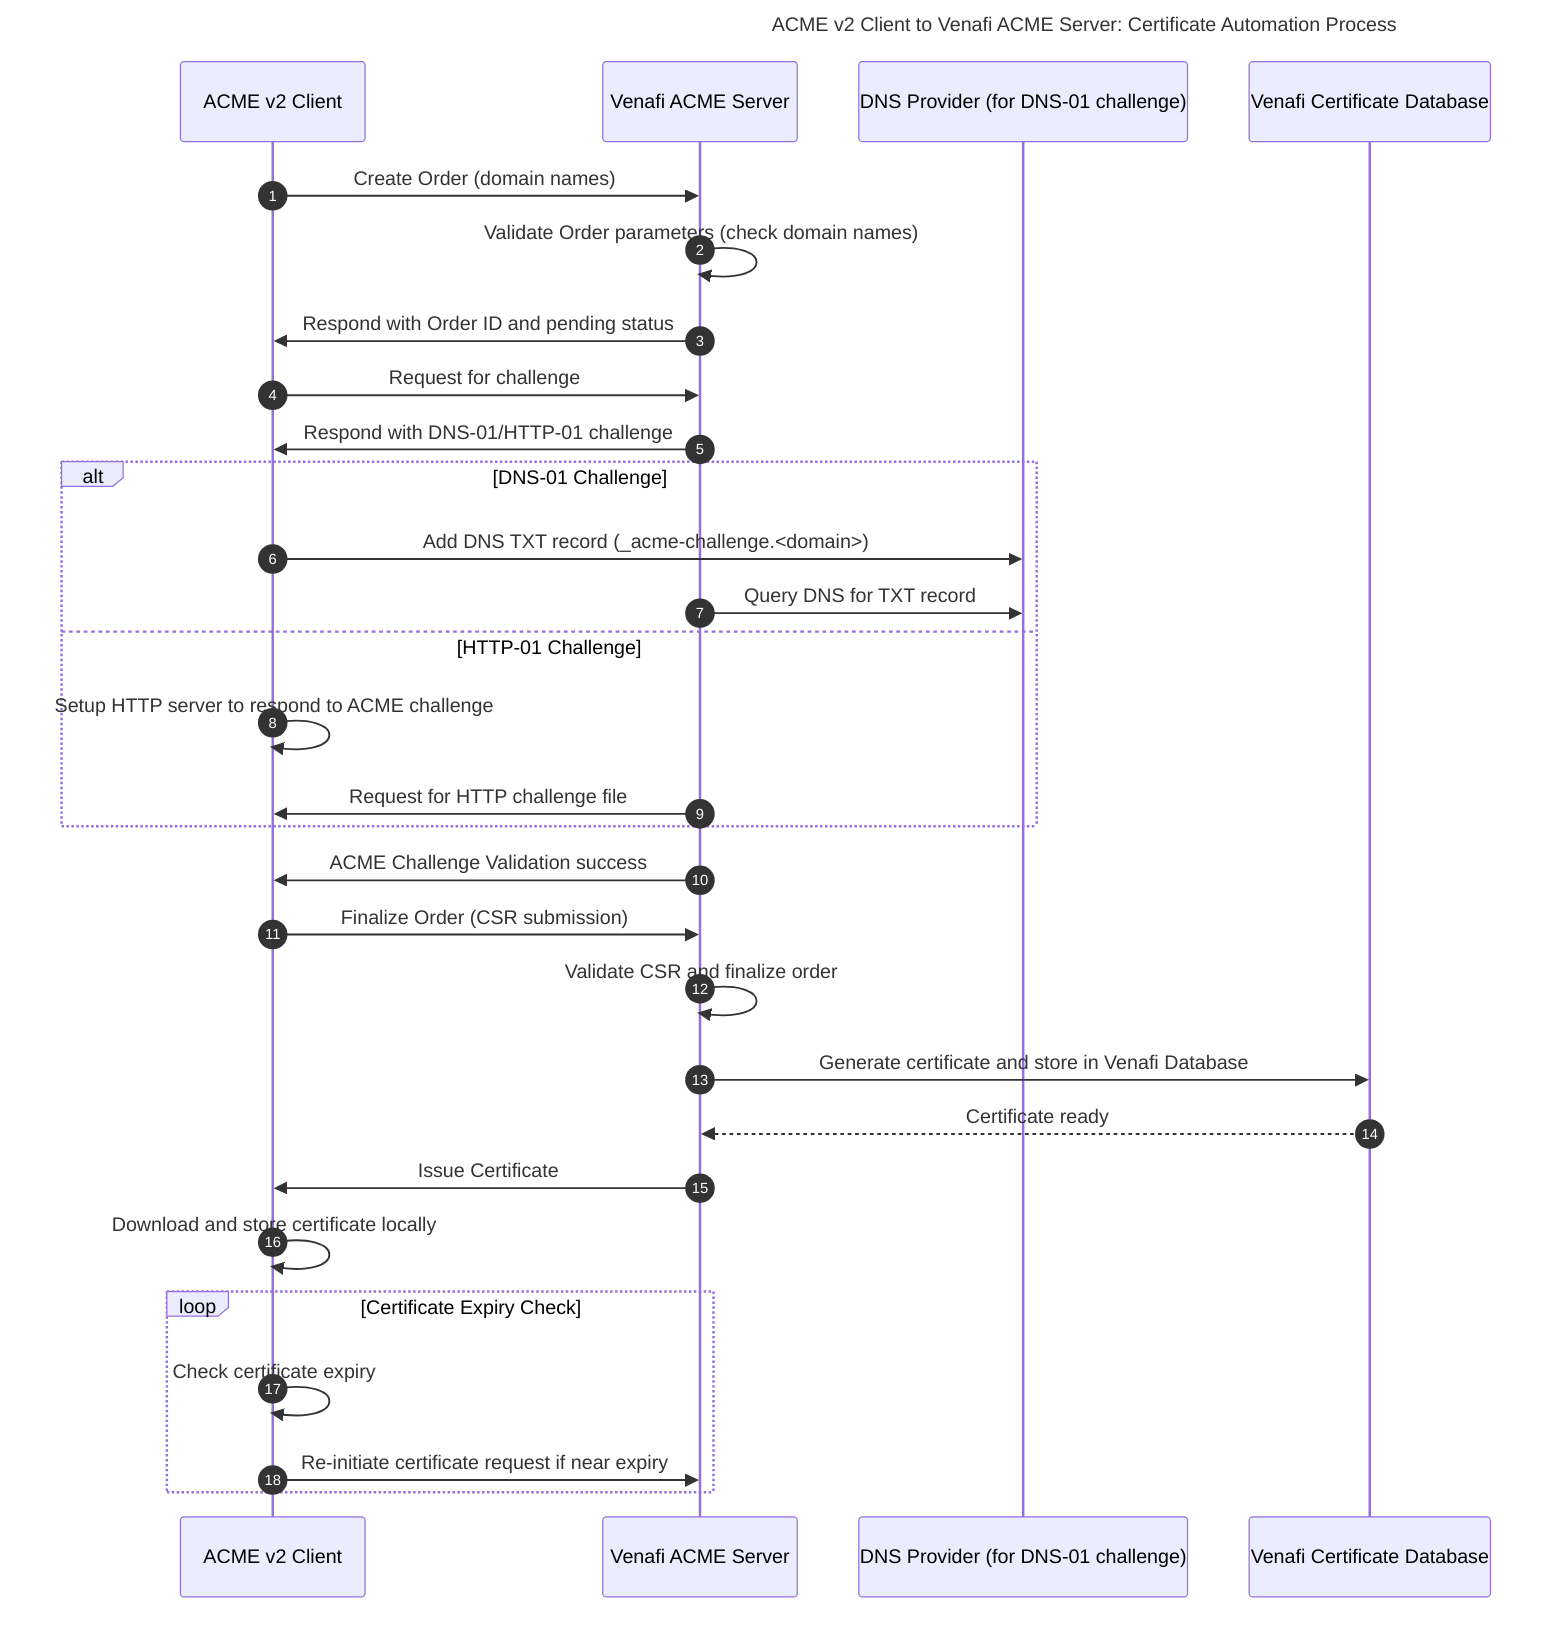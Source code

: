 sequenceDiagram
    title ACME v2 Client to Venafi ACME Server: Certificate Automation Process

    %% Define Participants
    participant Client as ACME v2 Client
    participant ACME as Venafi ACME Server
    participant DNS as DNS Provider (for DNS-01 challenge)
    participant CertDB as Venafi Certificate Database

    %% Step-by-Step Process with Detailed Steps
    autonumber

    %% Client initiates certificate request
    Client ->> ACME: Create Order (domain names)
    ACME ->> ACME: Validate Order parameters (check domain names)
    ACME ->> Client: Respond with Order ID and pending status

    %% ACME Server sends a challenge for domain ownership
    Client ->> ACME: Request for challenge
    ACME ->> Client: Respond with DNS-01/HTTP-01 challenge

    %% Client configures DNS or HTTP server based on challenge type
    alt DNS-01 Challenge
        Client ->> DNS: Add DNS TXT record (_acme-challenge.<domain>)
        ACME ->> DNS: Query DNS for TXT record
    else HTTP-01 Challenge
        Client ->> Client: Setup HTTP server to respond to ACME challenge
        ACME ->> Client: Request for HTTP challenge file
    end

    %% ACME Server verifies the challenge
    ACME ->> Client: ACME Challenge Validation success

    %% Client finalizes the order
    Client ->> ACME: Finalize Order (CSR submission)
    ACME ->> ACME: Validate CSR and finalize order

    %% Venafi server issues the certificate
    ACME ->> CertDB: Generate certificate and store in Venafi Database
    CertDB -->> ACME: Certificate ready

    %% ACME Server provides certificate to client
    ACME ->> Client: Issue Certificate

    %% Client downloads the certificate and stores it locally
    Client ->> Client: Download and store certificate locally

    %% Automation for Renewal Process
    loop Certificate Expiry Check
        Client ->> Client: Check certificate expiry
        Client ->> ACME: Re-initiate certificate request if near expiry
    end